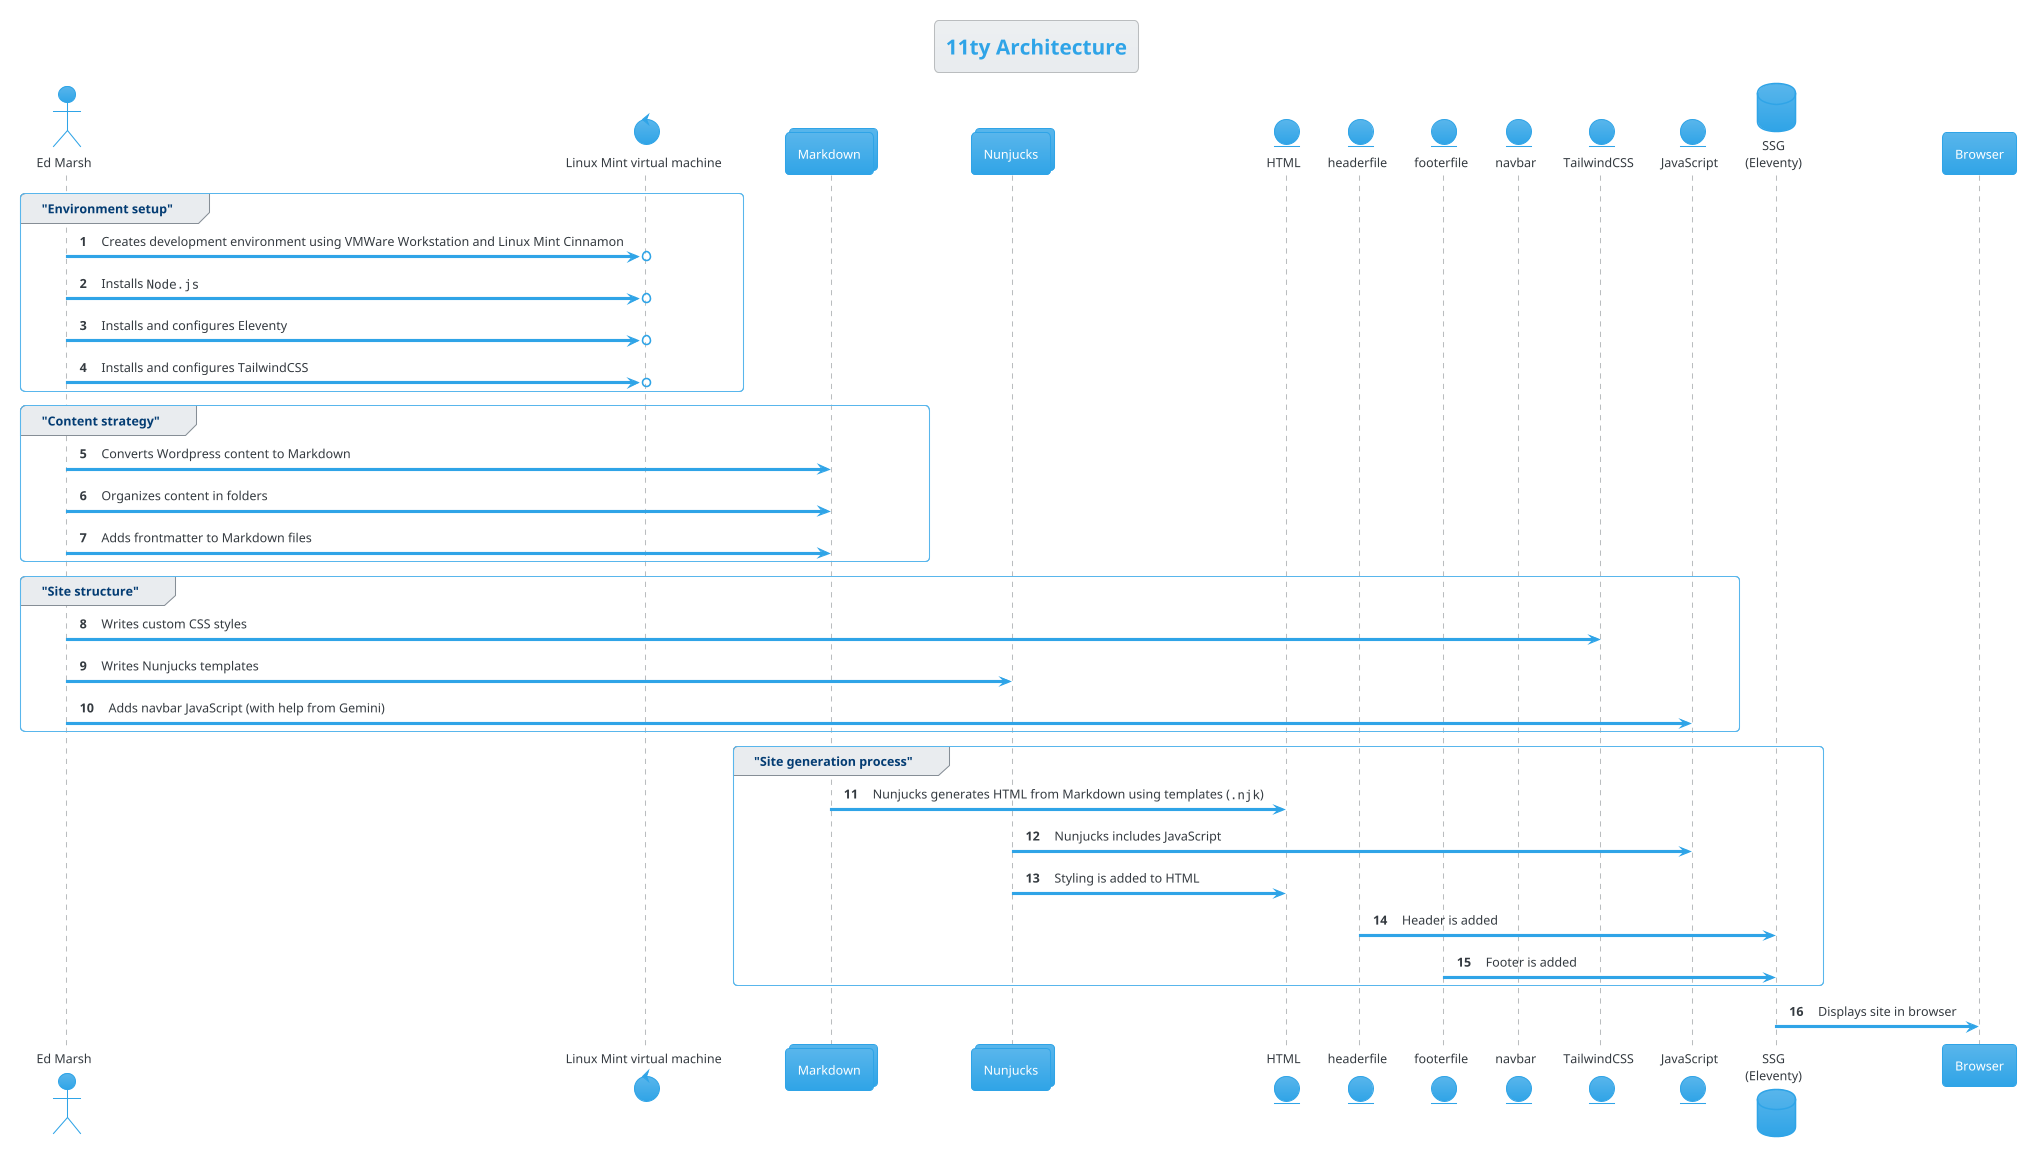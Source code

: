 @startuml
title "11ty Architecture"
!theme cerulean
autonumber
actor "Ed Marsh" as ed
control "Linux Mint virtual machine" as vm
collections Markdown as md
collections Nunjucks as nj
entity HTML as html
entity headerfile as hf
entity footerfile as ff
entity navbar as nb
entity TailwindCSS as css
entity JavaScript as js
database "SSG\n(Eleventy)" as ssg
participant "Browser" as br

group "Environment setup"
ed ->o vm: Creates development environment using VMWare Workstation and Linux Mint Cinnamon
ed ->o vm: Installs ""Node.js""
ed ->o  vm : Installs and configures Eleventy
ed ->o vm : Installs and configures TailwindCSS
end
group "Content strategy"
ed -> md : Converts Wordpress content to Markdown
ed -> md: Organizes content in folders
ed -> md: Adds frontmatter to Markdown files
end

group "Site structure"
ed -> css : Writes custom CSS styles
ed-> nj : Writes Nunjucks templates
ed -> js : Adds navbar JavaScript (with help from Gemini)
end

group "Site generation process"
md -> html : Nunjucks generates HTML from Markdown using templates ("".njk"")
nj -> js:  Nunjucks includes JavaScript
nj -> html : Styling is added to HTML
hf -> ssg: Header is added
ff -> ssg: Footer is added
end
ssg -> br : Displays site in browser

@enduml